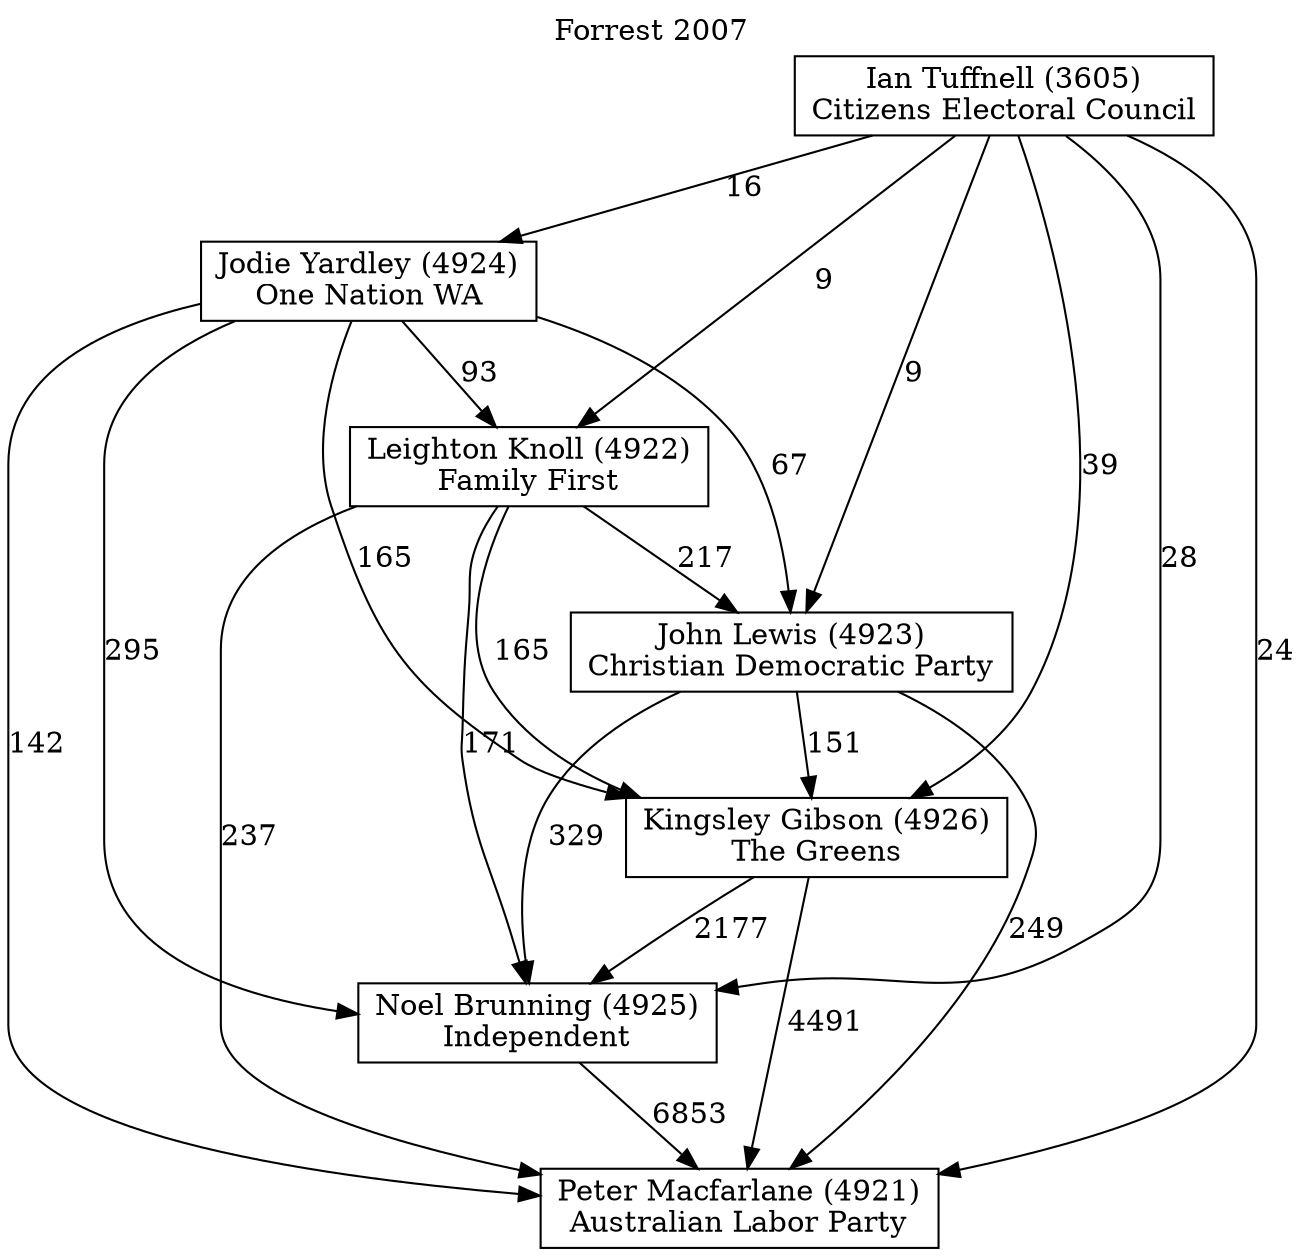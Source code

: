 // House preference flow
digraph "Peter Macfarlane (4921)_Forrest_2007" {
	graph [label="Forrest 2007" labelloc=t mclimit=10]
	node [shape=box]
	"Ian Tuffnell (3605)" [label="Ian Tuffnell (3605)
Citizens Electoral Council"]
	"Jodie Yardley (4924)" [label="Jodie Yardley (4924)
One Nation WA"]
	"John Lewis (4923)" [label="John Lewis (4923)
Christian Democratic Party"]
	"Kingsley Gibson (4926)" [label="Kingsley Gibson (4926)
The Greens"]
	"Leighton Knoll (4922)" [label="Leighton Knoll (4922)
Family First"]
	"Noel Brunning (4925)" [label="Noel Brunning (4925)
Independent"]
	"Peter Macfarlane (4921)" [label="Peter Macfarlane (4921)
Australian Labor Party"]
	"Ian Tuffnell (3605)" -> "Jodie Yardley (4924)" [label=16]
	"Ian Tuffnell (3605)" -> "John Lewis (4923)" [label=9]
	"Ian Tuffnell (3605)" -> "Kingsley Gibson (4926)" [label=39]
	"Ian Tuffnell (3605)" -> "Leighton Knoll (4922)" [label=9]
	"Ian Tuffnell (3605)" -> "Noel Brunning (4925)" [label=28]
	"Ian Tuffnell (3605)" -> "Peter Macfarlane (4921)" [label=24]
	"Jodie Yardley (4924)" -> "John Lewis (4923)" [label=67]
	"Jodie Yardley (4924)" -> "Kingsley Gibson (4926)" [label=165]
	"Jodie Yardley (4924)" -> "Leighton Knoll (4922)" [label=93]
	"Jodie Yardley (4924)" -> "Noel Brunning (4925)" [label=295]
	"Jodie Yardley (4924)" -> "Peter Macfarlane (4921)" [label=142]
	"John Lewis (4923)" -> "Kingsley Gibson (4926)" [label=151]
	"John Lewis (4923)" -> "Noel Brunning (4925)" [label=329]
	"John Lewis (4923)" -> "Peter Macfarlane (4921)" [label=249]
	"Kingsley Gibson (4926)" -> "Noel Brunning (4925)" [label=2177]
	"Kingsley Gibson (4926)" -> "Peter Macfarlane (4921)" [label=4491]
	"Leighton Knoll (4922)" -> "John Lewis (4923)" [label=217]
	"Leighton Knoll (4922)" -> "Kingsley Gibson (4926)" [label=165]
	"Leighton Knoll (4922)" -> "Noel Brunning (4925)" [label=171]
	"Leighton Knoll (4922)" -> "Peter Macfarlane (4921)" [label=237]
	"Noel Brunning (4925)" -> "Peter Macfarlane (4921)" [label=6853]
}
